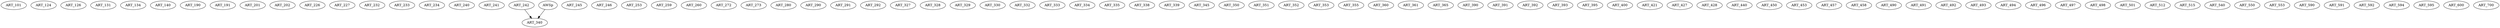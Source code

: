 digraph G {
    ART_101;
    ART_124;
    ART_126;
    ART_131;
    ART_134;
    ART_140;
    ART_190;
    ART_191;
    ART_201;
    ART_202;
    ART_226;
    ART_227;
    ART_232;
    ART_233;
    ART_234;
    ART_240;
    ART_241;
    ART_242;
    ART_245;
    ART_246;
    ART_253;
    ART_259;
    ART_260;
    ART_272;
    ART_273;
    ART_280;
    ART_290;
    ART_291;
    ART_292;
    ART_327;
    ART_328;
    ART_329;
    ART_330;
    ART_332;
    ART_333;
    ART_334;
    ART_335;
    ART_338;
    ART_339;
    edge [color=black];
    ART_242 -> ART_340;
    AWSp -> ART_340;
    ART_345;
    ART_350;
    ART_351;
    ART_352;
    ART_353;
    ART_355;
    ART_360;
    ART_361;
    ART_365;
    ART_390;
    ART_391;
    ART_392;
    ART_393;
    ART_395;
    ART_400;
    ART_421;
    ART_427;
    ART_428;
    ART_440;
    ART_450;
    ART_453;
    ART_457;
    ART_458;
    ART_490;
    ART_491;
    ART_492;
    ART_493;
    ART_494;
    ART_496;
    ART_497;
    ART_498;
    ART_501;
    ART_512;
    ART_515;
    ART_540;
    ART_550;
    ART_553;
    ART_590;
    ART_591;
    ART_592;
    ART_594;
    ART_595;
    ART_600;
    ART_700;
}
